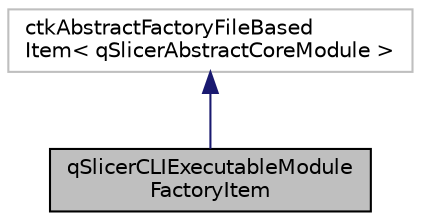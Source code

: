 digraph "qSlicerCLIExecutableModuleFactoryItem"
{
  bgcolor="transparent";
  edge [fontname="Helvetica",fontsize="10",labelfontname="Helvetica",labelfontsize="10"];
  node [fontname="Helvetica",fontsize="10",shape=record];
  Node0 [label="qSlicerCLIExecutableModule\lFactoryItem",height=0.2,width=0.4,color="black", fillcolor="grey75", style="filled", fontcolor="black"];
  Node1 -> Node0 [dir="back",color="midnightblue",fontsize="10",style="solid",fontname="Helvetica"];
  Node1 [label="ctkAbstractFactoryFileBased\lItem\< qSlicerAbstractCoreModule \>",height=0.2,width=0.4,color="grey75"];
}
